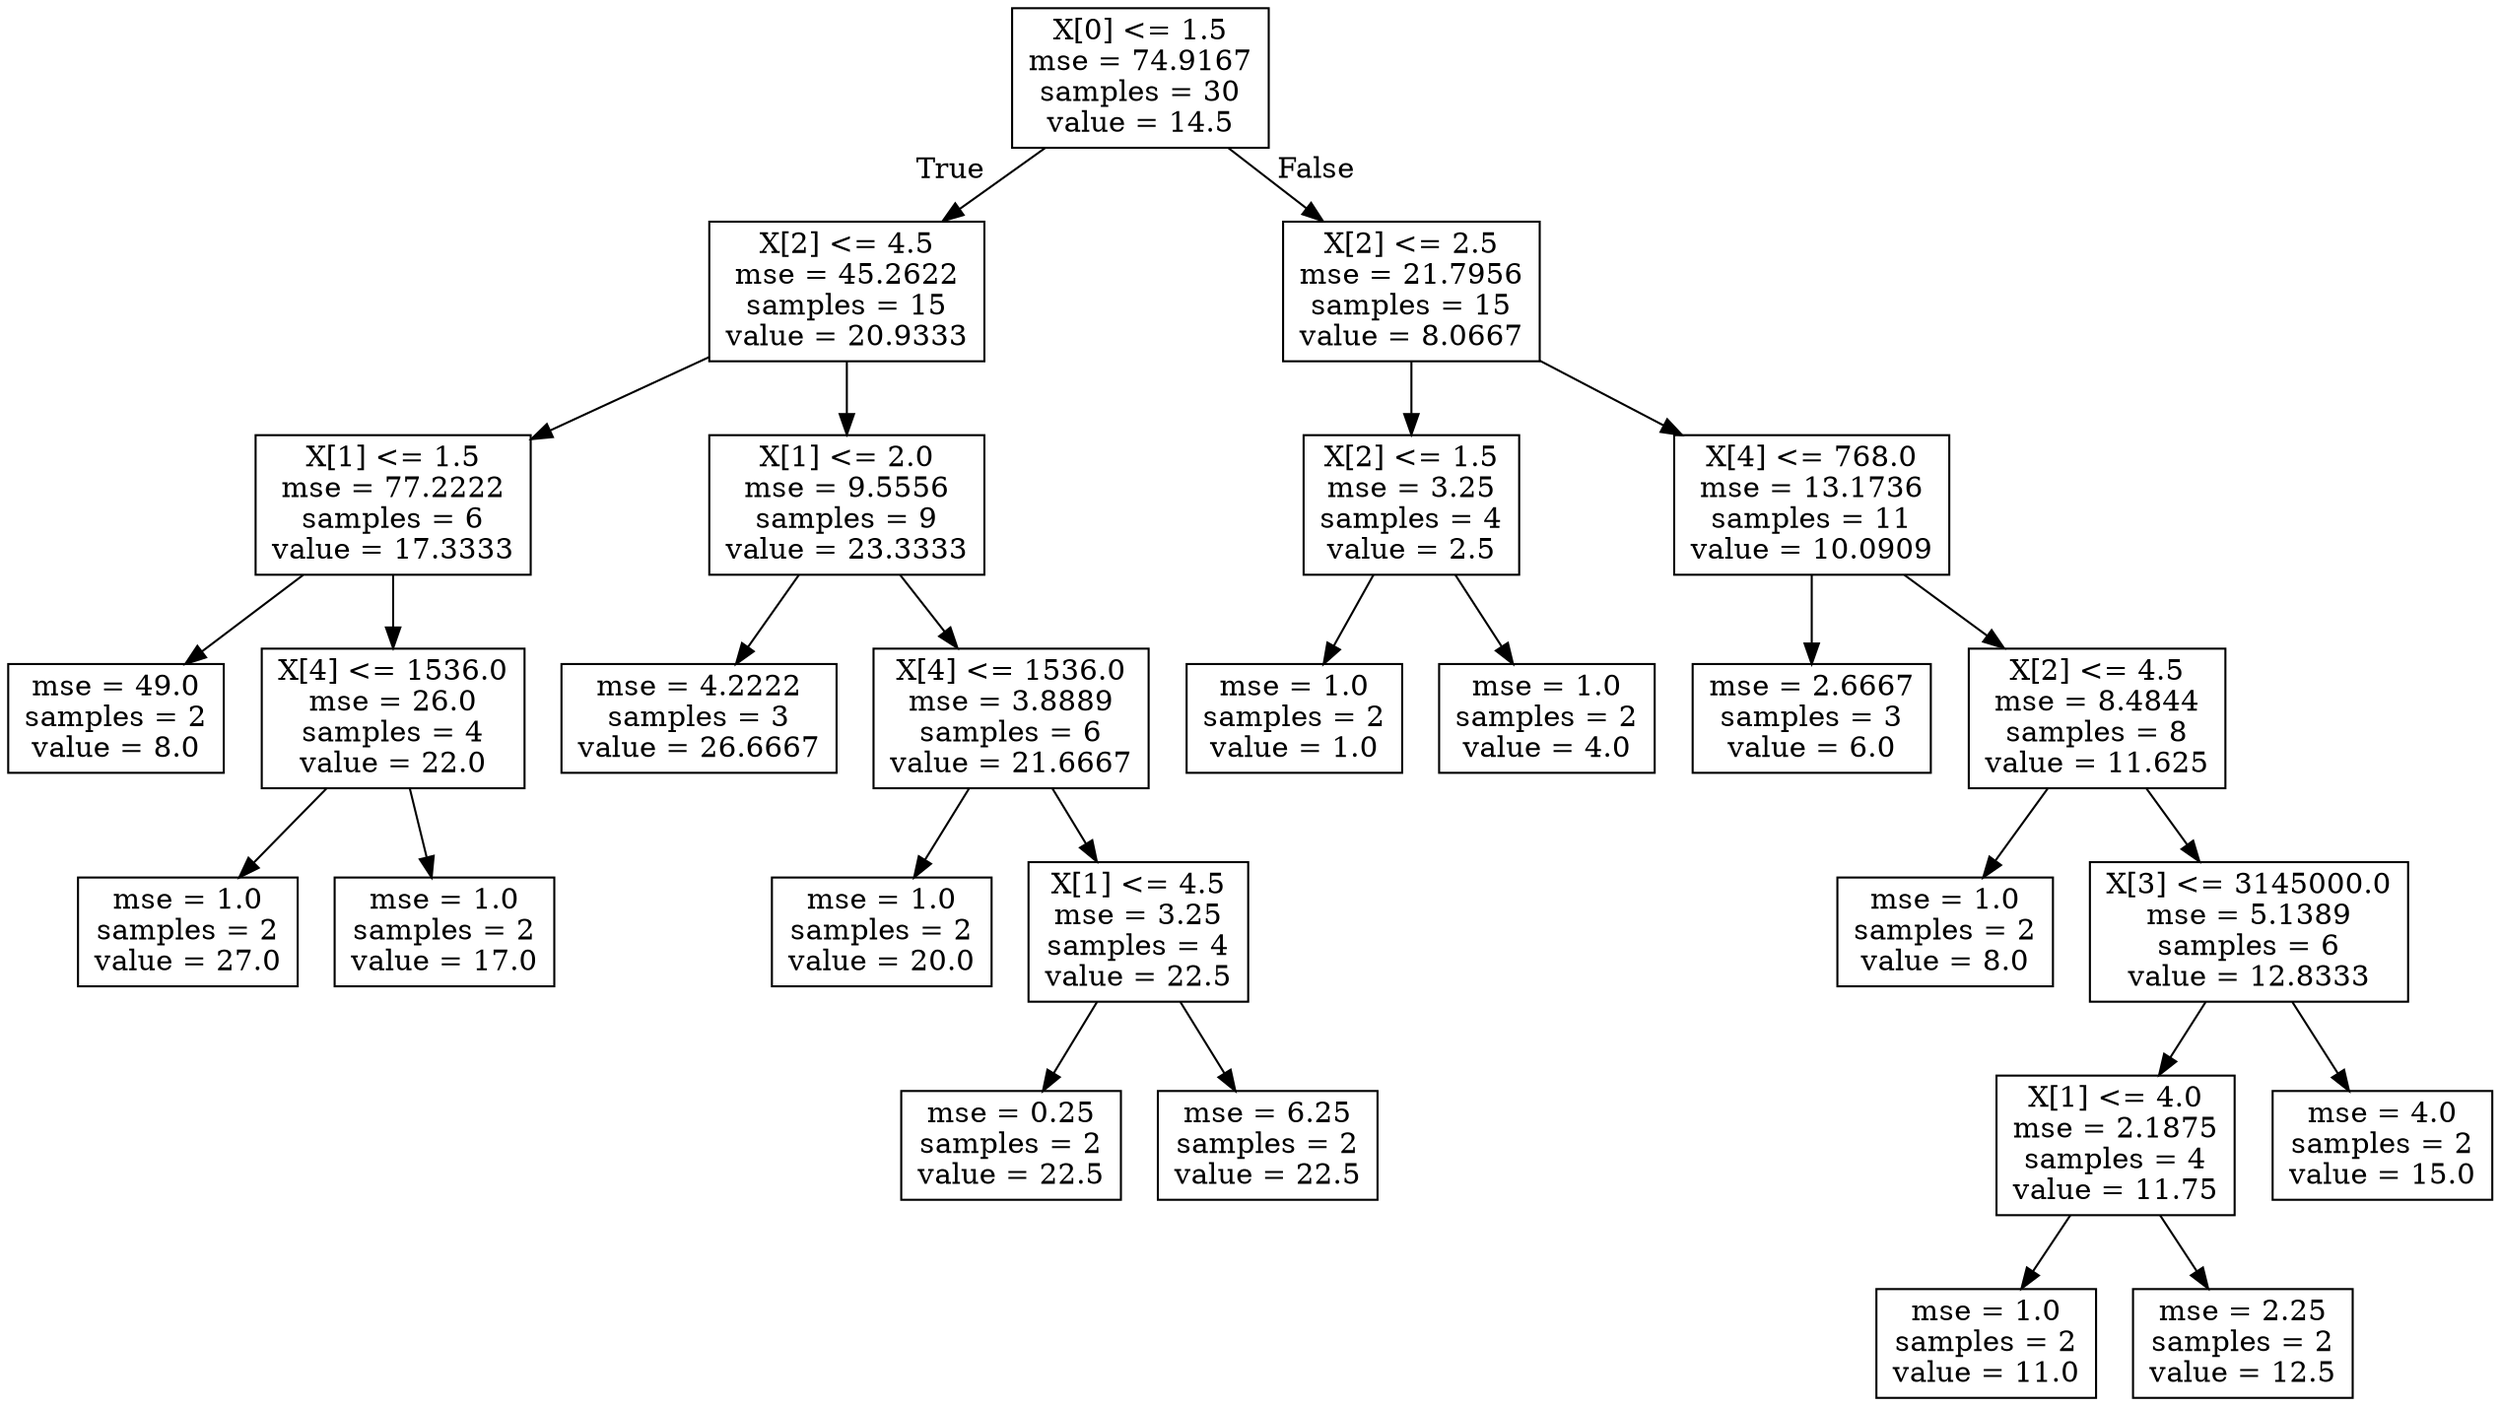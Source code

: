 digraph Tree {
node [shape=box] ;
0 [label="X[0] <= 1.5\nmse = 74.9167\nsamples = 30\nvalue = 14.5"] ;
1 [label="X[2] <= 4.5\nmse = 45.2622\nsamples = 15\nvalue = 20.9333"] ;
0 -> 1 [labeldistance=2.5, labelangle=45, headlabel="True"] ;
2 [label="X[1] <= 1.5\nmse = 77.2222\nsamples = 6\nvalue = 17.3333"] ;
1 -> 2 ;
3 [label="mse = 49.0\nsamples = 2\nvalue = 8.0"] ;
2 -> 3 ;
4 [label="X[4] <= 1536.0\nmse = 26.0\nsamples = 4\nvalue = 22.0"] ;
2 -> 4 ;
5 [label="mse = 1.0\nsamples = 2\nvalue = 27.0"] ;
4 -> 5 ;
6 [label="mse = 1.0\nsamples = 2\nvalue = 17.0"] ;
4 -> 6 ;
7 [label="X[1] <= 2.0\nmse = 9.5556\nsamples = 9\nvalue = 23.3333"] ;
1 -> 7 ;
8 [label="mse = 4.2222\nsamples = 3\nvalue = 26.6667"] ;
7 -> 8 ;
9 [label="X[4] <= 1536.0\nmse = 3.8889\nsamples = 6\nvalue = 21.6667"] ;
7 -> 9 ;
10 [label="mse = 1.0\nsamples = 2\nvalue = 20.0"] ;
9 -> 10 ;
11 [label="X[1] <= 4.5\nmse = 3.25\nsamples = 4\nvalue = 22.5"] ;
9 -> 11 ;
12 [label="mse = 0.25\nsamples = 2\nvalue = 22.5"] ;
11 -> 12 ;
13 [label="mse = 6.25\nsamples = 2\nvalue = 22.5"] ;
11 -> 13 ;
14 [label="X[2] <= 2.5\nmse = 21.7956\nsamples = 15\nvalue = 8.0667"] ;
0 -> 14 [labeldistance=2.5, labelangle=-45, headlabel="False"] ;
15 [label="X[2] <= 1.5\nmse = 3.25\nsamples = 4\nvalue = 2.5"] ;
14 -> 15 ;
16 [label="mse = 1.0\nsamples = 2\nvalue = 1.0"] ;
15 -> 16 ;
17 [label="mse = 1.0\nsamples = 2\nvalue = 4.0"] ;
15 -> 17 ;
18 [label="X[4] <= 768.0\nmse = 13.1736\nsamples = 11\nvalue = 10.0909"] ;
14 -> 18 ;
19 [label="mse = 2.6667\nsamples = 3\nvalue = 6.0"] ;
18 -> 19 ;
20 [label="X[2] <= 4.5\nmse = 8.4844\nsamples = 8\nvalue = 11.625"] ;
18 -> 20 ;
21 [label="mse = 1.0\nsamples = 2\nvalue = 8.0"] ;
20 -> 21 ;
22 [label="X[3] <= 3145000.0\nmse = 5.1389\nsamples = 6\nvalue = 12.8333"] ;
20 -> 22 ;
23 [label="X[1] <= 4.0\nmse = 2.1875\nsamples = 4\nvalue = 11.75"] ;
22 -> 23 ;
24 [label="mse = 1.0\nsamples = 2\nvalue = 11.0"] ;
23 -> 24 ;
25 [label="mse = 2.25\nsamples = 2\nvalue = 12.5"] ;
23 -> 25 ;
26 [label="mse = 4.0\nsamples = 2\nvalue = 15.0"] ;
22 -> 26 ;
}
